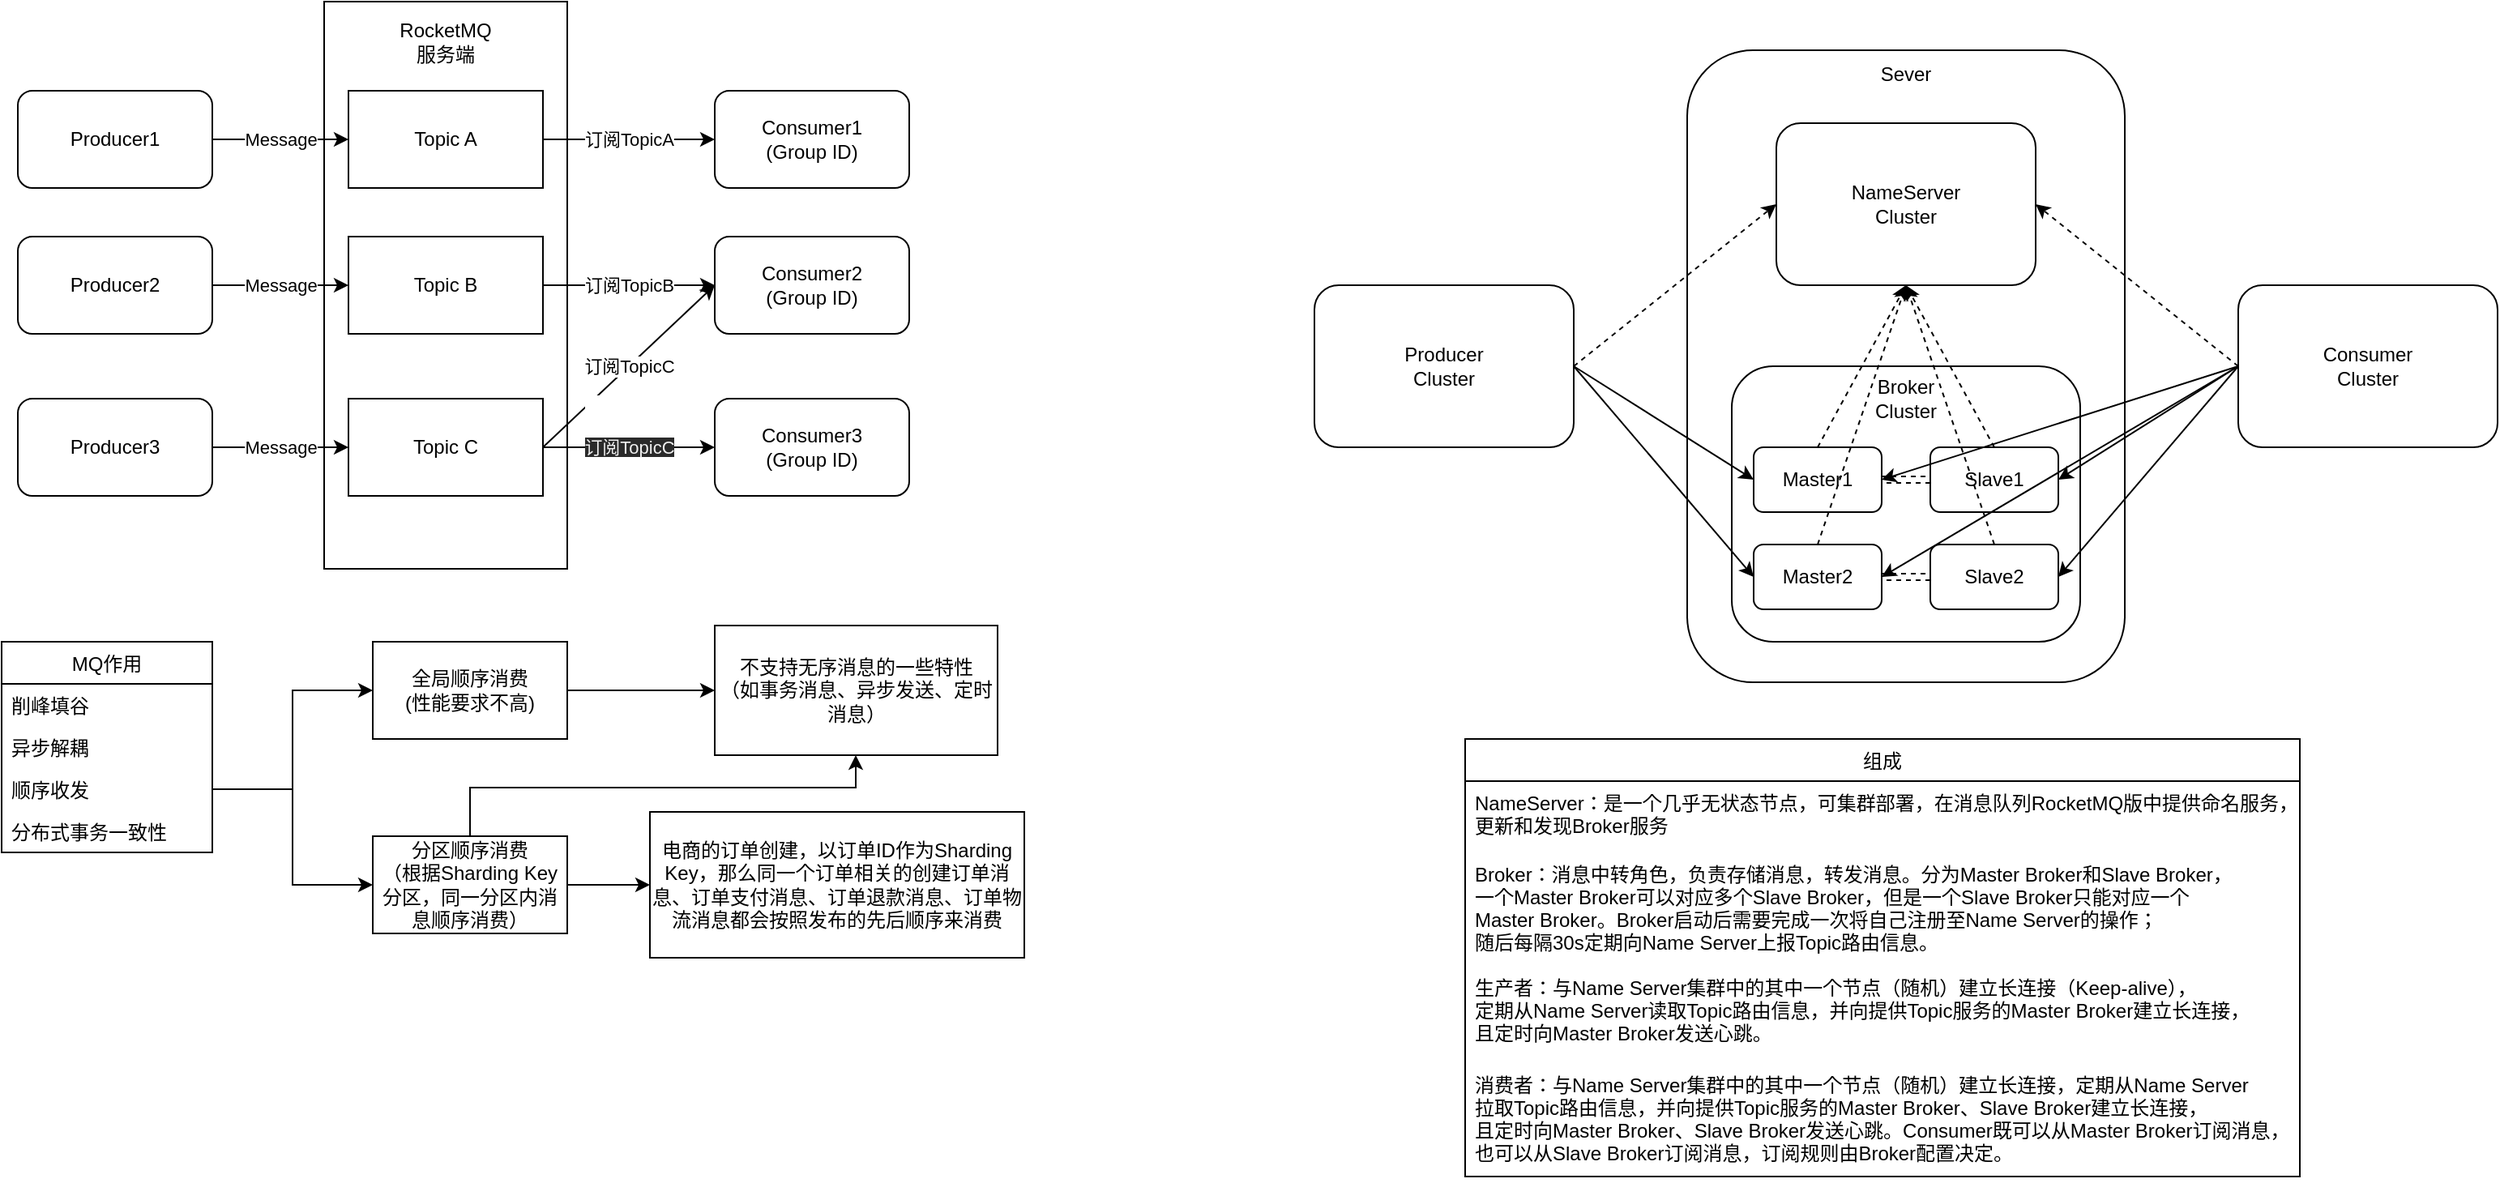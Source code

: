 <mxfile>
    <diagram id="vfdjxPJdgix-MvpY_UwL" name="第 1 页">
        <mxGraphModel dx="1313" dy="1023" grid="1" gridSize="10" guides="1" tooltips="1" connect="1" arrows="1" fold="1" page="1" pageScale="1" pageWidth="827" pageHeight="1169" math="0" shadow="0">
            <root>
                <mxCell id="0"/>
                <mxCell id="1" parent="0"/>
                <mxCell id="52" value="" style="rounded=1;whiteSpace=wrap;html=1;" vertex="1" parent="1">
                    <mxGeometry x="1120" y="55" width="270" height="390" as="geometry"/>
                </mxCell>
                <mxCell id="56" value="" style="rounded=1;whiteSpace=wrap;html=1;" vertex="1" parent="1">
                    <mxGeometry x="1147.5" y="250" width="215" height="170" as="geometry"/>
                </mxCell>
                <mxCell id="12" value="" style="rounded=0;whiteSpace=wrap;html=1;" parent="1" vertex="1">
                    <mxGeometry x="279" y="25" width="150" height="350" as="geometry"/>
                </mxCell>
                <mxCell id="14" value="Message" style="edgeStyle=orthogonalEdgeStyle;rounded=0;orthogonalLoop=1;jettySize=auto;html=1;exitX=1;exitY=0.5;exitDx=0;exitDy=0;" parent="1" source="2" target="9" edge="1">
                    <mxGeometry relative="1" as="geometry"/>
                </mxCell>
                <mxCell id="2" value="Producer1" style="rounded=1;whiteSpace=wrap;html=1;" parent="1" vertex="1">
                    <mxGeometry x="90" y="80" width="120" height="60" as="geometry"/>
                </mxCell>
                <mxCell id="15" value="Message" style="edgeStyle=orthogonalEdgeStyle;rounded=0;orthogonalLoop=1;jettySize=auto;html=1;exitX=1;exitY=0.5;exitDx=0;exitDy=0;entryX=0;entryY=0.5;entryDx=0;entryDy=0;" parent="1" source="3" target="10" edge="1">
                    <mxGeometry relative="1" as="geometry"/>
                </mxCell>
                <mxCell id="3" value="Producer2" style="rounded=1;whiteSpace=wrap;html=1;" parent="1" vertex="1">
                    <mxGeometry x="90" y="170" width="120" height="60" as="geometry"/>
                </mxCell>
                <mxCell id="16" value="Message" style="edgeStyle=orthogonalEdgeStyle;rounded=0;orthogonalLoop=1;jettySize=auto;html=1;exitX=1;exitY=0.5;exitDx=0;exitDy=0;entryX=0;entryY=0.5;entryDx=0;entryDy=0;" parent="1" source="4" target="11" edge="1">
                    <mxGeometry relative="1" as="geometry"/>
                </mxCell>
                <mxCell id="4" value="Producer3" style="rounded=1;whiteSpace=wrap;html=1;" parent="1" vertex="1">
                    <mxGeometry x="90" y="270" width="120" height="60" as="geometry"/>
                </mxCell>
                <mxCell id="20" value="订阅TopicA" style="edgeStyle=orthogonalEdgeStyle;rounded=0;orthogonalLoop=1;jettySize=auto;html=1;exitX=1;exitY=0.5;exitDx=0;exitDy=0;" parent="1" source="9" target="17" edge="1">
                    <mxGeometry relative="1" as="geometry"/>
                </mxCell>
                <mxCell id="9" value="Topic A" style="rounded=0;whiteSpace=wrap;html=1;" parent="1" vertex="1">
                    <mxGeometry x="294" y="80" width="120" height="60" as="geometry"/>
                </mxCell>
                <mxCell id="21" value="订阅TopicC" style="rounded=0;orthogonalLoop=1;jettySize=auto;html=1;exitX=1;exitY=0.5;exitDx=0;exitDy=0;entryX=0;entryY=0.5;entryDx=0;entryDy=0;" parent="1" source="11" target="18" edge="1">
                    <mxGeometry relative="1" as="geometry"/>
                </mxCell>
                <mxCell id="22" value="订阅TopicB" style="edgeStyle=none;rounded=0;orthogonalLoop=1;jettySize=auto;html=1;" parent="1" source="10" target="18" edge="1">
                    <mxGeometry relative="1" as="geometry"/>
                </mxCell>
                <mxCell id="10" value="Topic B" style="rounded=0;whiteSpace=wrap;html=1;" parent="1" vertex="1">
                    <mxGeometry x="294" y="170" width="120" height="60" as="geometry"/>
                </mxCell>
                <mxCell id="23" value="&#10;&#10;&lt;span style=&quot;color: rgb(240, 240, 240); font-family: helvetica; font-size: 11px; font-style: normal; font-weight: 400; letter-spacing: normal; text-align: center; text-indent: 0px; text-transform: none; word-spacing: 0px; background-color: rgb(42, 42, 42); display: inline; float: none;&quot;&gt;订阅TopicC&lt;/span&gt;&#10;&#10;" style="edgeStyle=none;rounded=0;orthogonalLoop=1;jettySize=auto;html=1;exitX=1;exitY=0.5;exitDx=0;exitDy=0;entryX=0;entryY=0.5;entryDx=0;entryDy=0;" parent="1" source="11" target="19" edge="1">
                    <mxGeometry relative="1" as="geometry"/>
                </mxCell>
                <mxCell id="11" value="Topic C" style="rounded=0;whiteSpace=wrap;html=1;" parent="1" vertex="1">
                    <mxGeometry x="294" y="270" width="120" height="60" as="geometry"/>
                </mxCell>
                <mxCell id="13" value="RocketMQ服务端" style="text;html=1;strokeColor=none;fillColor=none;align=center;verticalAlign=middle;whiteSpace=wrap;rounded=0;" parent="1" vertex="1">
                    <mxGeometry x="324" y="40" width="60" height="20" as="geometry"/>
                </mxCell>
                <mxCell id="17" value="Consumer1&lt;br&gt;(Group ID)" style="rounded=1;whiteSpace=wrap;html=1;" parent="1" vertex="1">
                    <mxGeometry x="520" y="80" width="120" height="60" as="geometry"/>
                </mxCell>
                <mxCell id="18" value="Consumer2&lt;br&gt;(Group ID)" style="rounded=1;whiteSpace=wrap;html=1;" parent="1" vertex="1">
                    <mxGeometry x="520" y="170" width="120" height="60" as="geometry"/>
                </mxCell>
                <mxCell id="19" value="Consumer3&lt;br&gt;(Group ID)" style="rounded=1;whiteSpace=wrap;html=1;" parent="1" vertex="1">
                    <mxGeometry x="520" y="270" width="120" height="60" as="geometry"/>
                </mxCell>
                <mxCell id="24" value="MQ作用" style="swimlane;fontStyle=0;childLayout=stackLayout;horizontal=1;startSize=26;horizontalStack=0;resizeParent=1;resizeParentMax=0;resizeLast=0;collapsible=1;marginBottom=0;" parent="1" vertex="1">
                    <mxGeometry x="80" y="420" width="130" height="130" as="geometry">
                        <mxRectangle x="80" y="420" width="80" height="26" as="alternateBounds"/>
                    </mxGeometry>
                </mxCell>
                <mxCell id="25" value="削峰填谷" style="text;strokeColor=none;fillColor=none;align=left;verticalAlign=top;spacingLeft=4;spacingRight=4;overflow=hidden;rotatable=0;points=[[0,0.5],[1,0.5]];portConstraint=eastwest;" parent="24" vertex="1">
                    <mxGeometry y="26" width="130" height="26" as="geometry"/>
                </mxCell>
                <mxCell id="26" value="异步解耦" style="text;strokeColor=none;fillColor=none;align=left;verticalAlign=top;spacingLeft=4;spacingRight=4;overflow=hidden;rotatable=0;points=[[0,0.5],[1,0.5]];portConstraint=eastwest;" parent="24" vertex="1">
                    <mxGeometry y="52" width="130" height="26" as="geometry"/>
                </mxCell>
                <mxCell id="31" value="顺序收发" style="text;strokeColor=none;fillColor=none;align=left;verticalAlign=top;spacingLeft=4;spacingRight=4;overflow=hidden;rotatable=0;points=[[0,0.5],[1,0.5]];portConstraint=eastwest;" parent="24" vertex="1">
                    <mxGeometry y="78" width="130" height="26" as="geometry"/>
                </mxCell>
                <mxCell id="32" value="分布式事务一致性" style="text;strokeColor=none;fillColor=none;align=left;verticalAlign=top;spacingLeft=4;spacingRight=4;overflow=hidden;rotatable=0;points=[[0,0.5],[1,0.5]];portConstraint=eastwest;" vertex="1" parent="24">
                    <mxGeometry y="104" width="130" height="26" as="geometry"/>
                </mxCell>
                <mxCell id="44" value="" style="edgeStyle=orthogonalEdgeStyle;rounded=0;orthogonalLoop=1;jettySize=auto;html=1;" edge="1" parent="1" source="36" target="43">
                    <mxGeometry relative="1" as="geometry"/>
                </mxCell>
                <mxCell id="50" style="edgeStyle=orthogonalEdgeStyle;rounded=0;orthogonalLoop=1;jettySize=auto;html=1;exitX=0.5;exitY=0;exitDx=0;exitDy=0;" edge="1" parent="1" source="36" target="46">
                    <mxGeometry relative="1" as="geometry">
                        <Array as="points">
                            <mxPoint x="369" y="510"/>
                            <mxPoint x="607" y="510"/>
                        </Array>
                    </mxGeometry>
                </mxCell>
                <mxCell id="36" value="分区顺序消费&lt;br&gt;（根据Sharding Key分区，同一分区内消息顺序消费）" style="rounded=0;whiteSpace=wrap;html=1;" vertex="1" parent="1">
                    <mxGeometry x="309" y="540" width="120" height="60" as="geometry"/>
                </mxCell>
                <mxCell id="37" style="edgeStyle=orthogonalEdgeStyle;rounded=0;orthogonalLoop=1;jettySize=auto;html=1;entryX=0;entryY=0.5;entryDx=0;entryDy=0;" edge="1" parent="1" source="31" target="36">
                    <mxGeometry relative="1" as="geometry"/>
                </mxCell>
                <mxCell id="47" value="" style="edgeStyle=orthogonalEdgeStyle;rounded=0;orthogonalLoop=1;jettySize=auto;html=1;" edge="1" parent="1" source="38" target="46">
                    <mxGeometry relative="1" as="geometry"/>
                </mxCell>
                <mxCell id="38" value="全局顺序消费&lt;br&gt;(性能要求不高)" style="rounded=0;whiteSpace=wrap;html=1;" vertex="1" parent="1">
                    <mxGeometry x="309" y="420" width="120" height="60" as="geometry"/>
                </mxCell>
                <mxCell id="39" style="edgeStyle=orthogonalEdgeStyle;rounded=0;orthogonalLoop=1;jettySize=auto;html=1;entryX=0;entryY=0.5;entryDx=0;entryDy=0;" edge="1" parent="1" source="31" target="38">
                    <mxGeometry relative="1" as="geometry">
                        <mxPoint x="340" y="480" as="targetPoint"/>
                    </mxGeometry>
                </mxCell>
                <mxCell id="43" value="电商的订单创建，以订单ID作为Sharding Key，那么同一个订单相关的创建订单消息、订单支付消息、订单退款消息、订单物流消息都会按照发布的先后顺序来消费" style="whiteSpace=wrap;html=1;rounded=0;" vertex="1" parent="1">
                    <mxGeometry x="480" y="525" width="231" height="90" as="geometry"/>
                </mxCell>
                <mxCell id="46" value="不支持无序消息的一些特性&lt;br&gt;（如事务消息、异步发送、定时消息）" style="whiteSpace=wrap;html=1;rounded=0;" vertex="1" parent="1">
                    <mxGeometry x="520" y="410" width="174.5" height="80" as="geometry"/>
                </mxCell>
                <mxCell id="54" style="rounded=0;orthogonalLoop=1;jettySize=auto;html=1;entryX=0;entryY=0.5;entryDx=0;entryDy=0;exitX=1;exitY=0.5;exitDx=0;exitDy=0;dashed=1;" edge="1" parent="1" source="51" target="53">
                    <mxGeometry relative="1" as="geometry"/>
                </mxCell>
                <mxCell id="65" style="edgeStyle=none;rounded=0;orthogonalLoop=1;jettySize=auto;html=1;exitX=1;exitY=0.5;exitDx=0;exitDy=0;entryX=0;entryY=0.5;entryDx=0;entryDy=0;" edge="1" parent="1" source="51" target="58">
                    <mxGeometry relative="1" as="geometry"/>
                </mxCell>
                <mxCell id="66" style="edgeStyle=none;rounded=0;orthogonalLoop=1;jettySize=auto;html=1;exitX=1;exitY=0.5;exitDx=0;exitDy=0;entryX=0;entryY=0.5;entryDx=0;entryDy=0;" edge="1" parent="1" source="51" target="59">
                    <mxGeometry relative="1" as="geometry"/>
                </mxCell>
                <mxCell id="51" value="Producer&lt;br&gt;Cluster" style="rounded=1;whiteSpace=wrap;html=1;" vertex="1" parent="1">
                    <mxGeometry x="890" y="200" width="160" height="100" as="geometry"/>
                </mxCell>
                <mxCell id="53" value="NameServer&lt;br&gt;Cluster" style="rounded=1;whiteSpace=wrap;html=1;" vertex="1" parent="1">
                    <mxGeometry x="1175" y="100" width="160" height="100" as="geometry"/>
                </mxCell>
                <mxCell id="57" value="Broker Cluster" style="text;html=1;strokeColor=none;fillColor=none;align=center;verticalAlign=middle;whiteSpace=wrap;rounded=0;" vertex="1" parent="1">
                    <mxGeometry x="1235" y="260" width="40" height="20" as="geometry"/>
                </mxCell>
                <mxCell id="67" style="edgeStyle=none;rounded=0;orthogonalLoop=1;jettySize=auto;html=1;exitX=1;exitY=0.5;exitDx=0;exitDy=0;entryX=0;entryY=0.5;entryDx=0;entryDy=0;dashed=1;shape=link;" edge="1" parent="1" source="58" target="60">
                    <mxGeometry relative="1" as="geometry"/>
                </mxCell>
                <mxCell id="75" style="edgeStyle=none;rounded=0;orthogonalLoop=1;jettySize=auto;html=1;exitX=0.5;exitY=0;exitDx=0;exitDy=0;entryX=0.5;entryY=1;entryDx=0;entryDy=0;dashed=1;" edge="1" parent="1" source="58" target="53">
                    <mxGeometry relative="1" as="geometry"/>
                </mxCell>
                <mxCell id="58" value="Master1" style="rounded=1;whiteSpace=wrap;html=1;" vertex="1" parent="1">
                    <mxGeometry x="1161" y="300" width="79" height="40" as="geometry"/>
                </mxCell>
                <mxCell id="69" style="edgeStyle=none;rounded=0;orthogonalLoop=1;jettySize=auto;html=1;exitX=1;exitY=0.5;exitDx=0;exitDy=0;entryX=0;entryY=0.5;entryDx=0;entryDy=0;shape=link;dashed=1;" edge="1" parent="1" source="59" target="61">
                    <mxGeometry relative="1" as="geometry"/>
                </mxCell>
                <mxCell id="76" style="edgeStyle=none;rounded=0;orthogonalLoop=1;jettySize=auto;html=1;exitX=0.5;exitY=0;exitDx=0;exitDy=0;entryX=0.5;entryY=1;entryDx=0;entryDy=0;dashed=1;" edge="1" parent="1" source="59" target="53">
                    <mxGeometry relative="1" as="geometry"/>
                </mxCell>
                <mxCell id="59" value="Master2" style="rounded=1;whiteSpace=wrap;html=1;" vertex="1" parent="1">
                    <mxGeometry x="1161" y="360" width="79" height="40" as="geometry"/>
                </mxCell>
                <mxCell id="77" style="edgeStyle=none;rounded=0;orthogonalLoop=1;jettySize=auto;html=1;exitX=0.5;exitY=0;exitDx=0;exitDy=0;entryX=0.5;entryY=1;entryDx=0;entryDy=0;dashed=1;" edge="1" parent="1" source="60" target="53">
                    <mxGeometry relative="1" as="geometry"/>
                </mxCell>
                <mxCell id="60" value="Slave1" style="rounded=1;whiteSpace=wrap;html=1;" vertex="1" parent="1">
                    <mxGeometry x="1270" y="300" width="79" height="40" as="geometry"/>
                </mxCell>
                <mxCell id="78" style="edgeStyle=none;rounded=0;orthogonalLoop=1;jettySize=auto;html=1;exitX=0.5;exitY=0;exitDx=0;exitDy=0;entryX=0.5;entryY=1;entryDx=0;entryDy=0;dashed=1;" edge="1" parent="1" source="61" target="53">
                    <mxGeometry relative="1" as="geometry"/>
                </mxCell>
                <mxCell id="61" value="Slave2" style="rounded=1;whiteSpace=wrap;html=1;" vertex="1" parent="1">
                    <mxGeometry x="1270" y="360" width="79" height="40" as="geometry"/>
                </mxCell>
                <mxCell id="70" style="edgeStyle=none;rounded=0;orthogonalLoop=1;jettySize=auto;html=1;exitX=0;exitY=0.5;exitDx=0;exitDy=0;entryX=1;entryY=0.5;entryDx=0;entryDy=0;dashed=1;" edge="1" parent="1" source="62" target="53">
                    <mxGeometry relative="1" as="geometry"/>
                </mxCell>
                <mxCell id="71" style="edgeStyle=none;rounded=0;orthogonalLoop=1;jettySize=auto;html=1;exitX=0;exitY=0.5;exitDx=0;exitDy=0;entryX=1;entryY=0.5;entryDx=0;entryDy=0;" edge="1" parent="1" source="62" target="60">
                    <mxGeometry relative="1" as="geometry"/>
                </mxCell>
                <mxCell id="72" style="edgeStyle=none;rounded=0;orthogonalLoop=1;jettySize=auto;html=1;exitX=0;exitY=0.5;exitDx=0;exitDy=0;entryX=1;entryY=0.5;entryDx=0;entryDy=0;" edge="1" parent="1" source="62" target="61">
                    <mxGeometry relative="1" as="geometry"/>
                </mxCell>
                <mxCell id="73" style="edgeStyle=none;rounded=0;orthogonalLoop=1;jettySize=auto;html=1;exitX=0;exitY=0.5;exitDx=0;exitDy=0;entryX=1;entryY=0.5;entryDx=0;entryDy=0;" edge="1" parent="1" source="62" target="58">
                    <mxGeometry relative="1" as="geometry"/>
                </mxCell>
                <mxCell id="74" style="edgeStyle=none;rounded=0;orthogonalLoop=1;jettySize=auto;html=1;exitX=0;exitY=0.5;exitDx=0;exitDy=0;entryX=1;entryY=0.5;entryDx=0;entryDy=0;" edge="1" parent="1" source="62" target="59">
                    <mxGeometry relative="1" as="geometry"/>
                </mxCell>
                <mxCell id="62" value="Consumer&lt;br&gt;Cluster" style="rounded=1;whiteSpace=wrap;html=1;" vertex="1" parent="1">
                    <mxGeometry x="1460" y="200" width="160" height="100" as="geometry"/>
                </mxCell>
                <mxCell id="79" value="Sever" style="text;html=1;strokeColor=none;fillColor=none;align=center;verticalAlign=middle;whiteSpace=wrap;rounded=0;" vertex="1" parent="1">
                    <mxGeometry x="1235" y="60" width="40" height="20" as="geometry"/>
                </mxCell>
                <mxCell id="80" value="组成" style="swimlane;fontStyle=0;childLayout=stackLayout;horizontal=1;startSize=26;horizontalStack=0;resizeParent=1;resizeParentMax=0;resizeLast=0;collapsible=1;marginBottom=0;" vertex="1" parent="1">
                    <mxGeometry x="983" y="480" width="515" height="270" as="geometry">
                        <mxRectangle x="80" y="420" width="80" height="26" as="alternateBounds"/>
                    </mxGeometry>
                </mxCell>
                <mxCell id="81" value="NameServer：是一个几乎无状态节点，可集群部署，在消息队列RocketMQ版中提供命名服务，&#10;更新和发现Broker服务" style="text;strokeColor=none;fillColor=none;align=left;verticalAlign=top;spacingLeft=4;spacingRight=4;overflow=hidden;rotatable=0;points=[[0,0.5],[1,0.5]];portConstraint=eastwest;" vertex="1" parent="80">
                    <mxGeometry y="26" width="515" height="44" as="geometry"/>
                </mxCell>
                <mxCell id="82" value="Broker：消息中转角色，负责存储消息，转发消息。分为Master Broker和Slave Broker，&#10;一个Master Broker可以对应多个Slave Broker，但是一个Slave Broker只能对应一个&#10;Master Broker。Broker启动后需要完成一次将自己注册至Name Server的操作；&#10;随后每隔30s定期向Name Server上报Topic路由信息。" style="text;strokeColor=none;fillColor=none;align=left;verticalAlign=top;spacingLeft=4;spacingRight=4;overflow=hidden;rotatable=0;points=[[0,0.5],[1,0.5]];portConstraint=eastwest;" vertex="1" parent="80">
                    <mxGeometry y="70" width="515" height="70" as="geometry"/>
                </mxCell>
                <mxCell id="83" value="生产者：与Name Server集群中的其中一个节点（随机）建立长连接（Keep-alive），&#10;定期从Name Server读取Topic路由信息，并向提供Topic服务的Master Broker建立长连接，&#10;且定时向Master Broker发送心跳。" style="text;strokeColor=none;fillColor=none;align=left;verticalAlign=top;spacingLeft=4;spacingRight=4;overflow=hidden;rotatable=0;points=[[0,0.5],[1,0.5]];portConstraint=eastwest;" vertex="1" parent="80">
                    <mxGeometry y="140" width="515" height="60" as="geometry"/>
                </mxCell>
                <mxCell id="84" value="消费者：与Name Server集群中的其中一个节点（随机）建立长连接，定期从Name Server&#10;拉取Topic路由信息，并向提供Topic服务的Master Broker、Slave Broker建立长连接，&#10;且定时向Master Broker、Slave Broker发送心跳。Consumer既可以从Master Broker订阅消息，&#10;也可以从Slave Broker订阅消息，订阅规则由Broker配置决定。" style="text;strokeColor=none;fillColor=none;align=left;verticalAlign=top;spacingLeft=4;spacingRight=4;overflow=hidden;rotatable=0;points=[[0,0.5],[1,0.5]];portConstraint=eastwest;" vertex="1" parent="80">
                    <mxGeometry y="200" width="515" height="70" as="geometry"/>
                </mxCell>
            </root>
        </mxGraphModel>
    </diagram>
</mxfile>